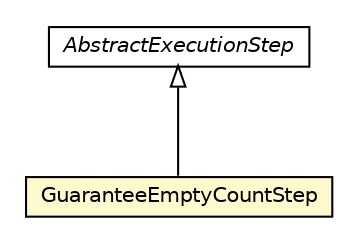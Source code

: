 #!/usr/local/bin/dot
#
# Class diagram 
# Generated by UMLGraph version R5_6-24-gf6e263 (http://www.umlgraph.org/)
#

digraph G {
	edge [fontname="Helvetica",fontsize=10,labelfontname="Helvetica",labelfontsize=10];
	node [fontname="Helvetica",fontsize=10,shape=plaintext];
	nodesep=0.25;
	ranksep=0.5;
	// com.orientechnologies.orient.core.sql.executor.GuaranteeEmptyCountStep
	c1024086 [label=<<table title="com.orientechnologies.orient.core.sql.executor.GuaranteeEmptyCountStep" border="0" cellborder="1" cellspacing="0" cellpadding="2" port="p" bgcolor="lemonChiffon" href="./GuaranteeEmptyCountStep.html">
		<tr><td><table border="0" cellspacing="0" cellpadding="1">
<tr><td align="center" balign="center"> GuaranteeEmptyCountStep </td></tr>
		</table></td></tr>
		</table>>, URL="./GuaranteeEmptyCountStep.html", fontname="Helvetica", fontcolor="black", fontsize=10.0];
	// com.orientechnologies.orient.core.sql.executor.AbstractExecutionStep
	c1024088 [label=<<table title="com.orientechnologies.orient.core.sql.executor.AbstractExecutionStep" border="0" cellborder="1" cellspacing="0" cellpadding="2" port="p" href="./AbstractExecutionStep.html">
		<tr><td><table border="0" cellspacing="0" cellpadding="1">
<tr><td align="center" balign="center"><font face="Helvetica-Oblique"> AbstractExecutionStep </font></td></tr>
		</table></td></tr>
		</table>>, URL="./AbstractExecutionStep.html", fontname="Helvetica", fontcolor="black", fontsize=10.0];
	//com.orientechnologies.orient.core.sql.executor.GuaranteeEmptyCountStep extends com.orientechnologies.orient.core.sql.executor.AbstractExecutionStep
	c1024088:p -> c1024086:p [dir=back,arrowtail=empty];
}

